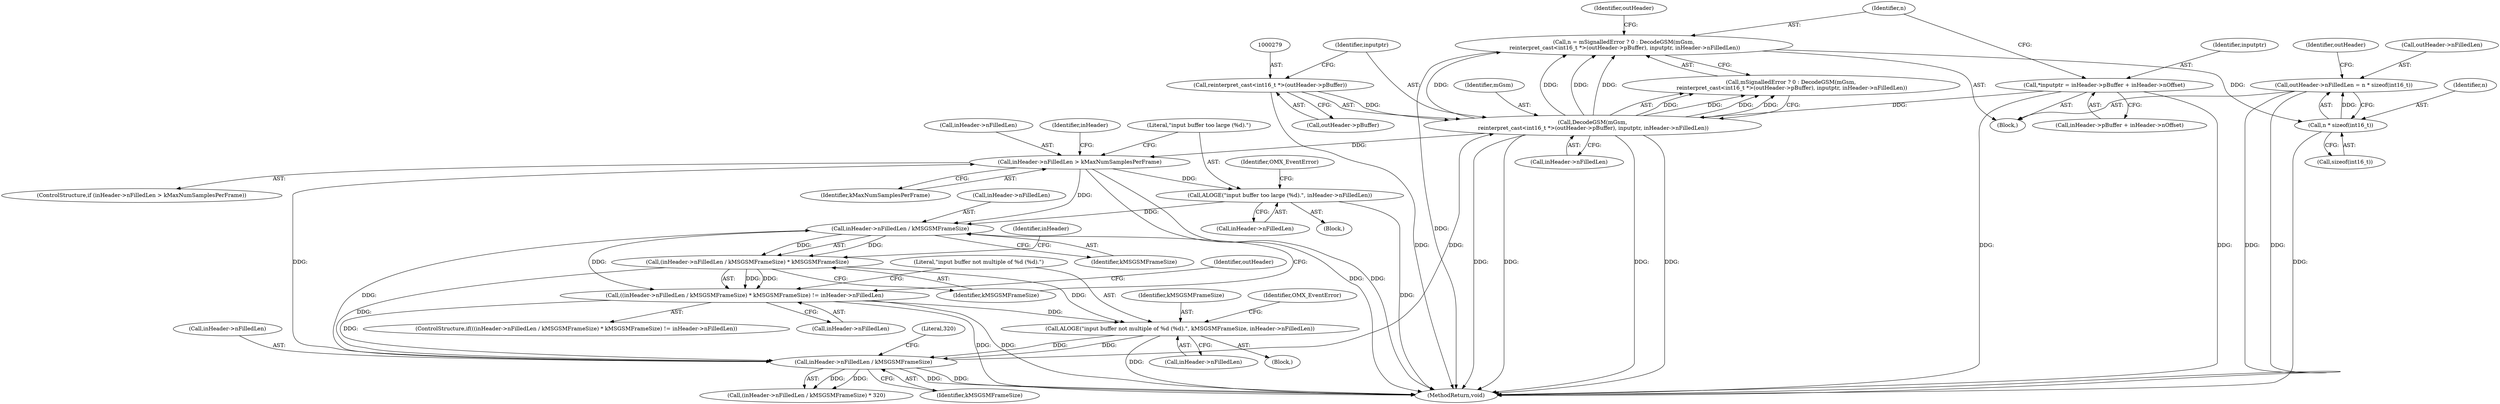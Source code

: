 digraph "0_Android_7cea5cb64b83d690fe02bc210bbdf08f5a87636f_0@API" {
"1000299" [label="(Call,outHeader->nFilledLen = n * sizeof(int16_t))"];
"1000303" [label="(Call,n * sizeof(int16_t))"];
"1000271" [label="(Call,n = mSignalledError ? 0 : DecodeGSM(mGsm,\n reinterpret_cast<int16_t *>(outHeader->pBuffer), inputptr, inHeader->nFilledLen))"];
"1000276" [label="(Call,DecodeGSM(mGsm,\n reinterpret_cast<int16_t *>(outHeader->pBuffer), inputptr, inHeader->nFilledLen))"];
"1000278" [label="(Call,reinterpret_cast<int16_t *>(outHeader->pBuffer))"];
"1000261" [label="(Call,*inputptr = inHeader->pBuffer + inHeader->nOffset)"];
"1000236" [label="(Call,inHeader->nFilledLen / kMSGSMFrameSize)"];
"1000216" [label="(Call,ALOGE(\"input buffer not multiple of %d (%d).\", kMSGSMFrameSize, inHeader->nFilledLen))"];
"1000205" [label="(Call,(inHeader->nFilledLen / kMSGSMFrameSize) * kMSGSMFrameSize)"];
"1000206" [label="(Call,inHeader->nFilledLen / kMSGSMFrameSize)"];
"1000184" [label="(Call,inHeader->nFilledLen > kMaxNumSamplesPerFrame)"];
"1000190" [label="(Call,ALOGE(\"input buffer too large (%d).\", inHeader->nFilledLen))"];
"1000204" [label="(Call,((inHeader->nFilledLen / kMSGSMFrameSize) * kMSGSMFrameSize) != inHeader->nFilledLen)"];
"1000283" [label="(Identifier,inputptr)"];
"1000241" [label="(Literal,320)"];
"1000206" [label="(Call,inHeader->nFilledLen / kMSGSMFrameSize)"];
"1000223" [label="(Identifier,OMX_EventError)"];
"1000204" [label="(Call,((inHeader->nFilledLen / kMSGSMFrameSize) * kMSGSMFrameSize) != inHeader->nFilledLen)"];
"1000208" [label="(Identifier,inHeader)"];
"1000342" [label="(MethodReturn,void)"];
"1000236" [label="(Call,inHeader->nFilledLen / kMSGSMFrameSize)"];
"1000185" [label="(Call,inHeader->nFilledLen)"];
"1000277" [label="(Identifier,mGsm)"];
"1000211" [label="(Identifier,kMSGSMFrameSize)"];
"1000124" [label="(Block,)"];
"1000216" [label="(Call,ALOGE(\"input buffer not multiple of %d (%d).\", kMSGSMFrameSize, inHeader->nFilledLen))"];
"1000276" [label="(Call,DecodeGSM(mGsm,\n reinterpret_cast<int16_t *>(outHeader->pBuffer), inputptr, inHeader->nFilledLen))"];
"1000233" [label="(Identifier,outHeader)"];
"1000183" [label="(ControlStructure,if (inHeader->nFilledLen > kMaxNumSamplesPerFrame))"];
"1000305" [label="(Call,sizeof(int16_t))"];
"1000218" [label="(Identifier,kMSGSMFrameSize)"];
"1000299" [label="(Call,outHeader->nFilledLen = n * sizeof(int16_t))"];
"1000196" [label="(Identifier,OMX_EventError)"];
"1000303" [label="(Call,n * sizeof(int16_t))"];
"1000235" [label="(Call,(inHeader->nFilledLen / kMSGSMFrameSize) * 320)"];
"1000271" [label="(Call,n = mSignalledError ? 0 : DecodeGSM(mGsm,\n reinterpret_cast<int16_t *>(outHeader->pBuffer), inputptr, inHeader->nFilledLen))"];
"1000219" [label="(Call,inHeader->nFilledLen)"];
"1000215" [label="(Block,)"];
"1000263" [label="(Call,inHeader->pBuffer + inHeader->nOffset)"];
"1000304" [label="(Identifier,n)"];
"1000205" [label="(Call,(inHeader->nFilledLen / kMSGSMFrameSize) * kMSGSMFrameSize)"];
"1000261" [label="(Call,*inputptr = inHeader->pBuffer + inHeader->nOffset)"];
"1000284" [label="(Call,inHeader->nFilledLen)"];
"1000280" [label="(Call,outHeader->pBuffer)"];
"1000212" [label="(Call,inHeader->nFilledLen)"];
"1000273" [label="(Call,mSignalledError ? 0 : DecodeGSM(mGsm,\n reinterpret_cast<int16_t *>(outHeader->pBuffer), inputptr, inHeader->nFilledLen))"];
"1000188" [label="(Identifier,kMaxNumSamplesPerFrame)"];
"1000210" [label="(Identifier,kMSGSMFrameSize)"];
"1000237" [label="(Call,inHeader->nFilledLen)"];
"1000184" [label="(Call,inHeader->nFilledLen > kMaxNumSamplesPerFrame)"];
"1000262" [label="(Identifier,inputptr)"];
"1000217" [label="(Literal,\"input buffer not multiple of %d (%d).\")"];
"1000213" [label="(Identifier,inHeader)"];
"1000203" [label="(ControlStructure,if(((inHeader->nFilledLen / kMSGSMFrameSize) * kMSGSMFrameSize) != inHeader->nFilledLen))"];
"1000272" [label="(Identifier,n)"];
"1000189" [label="(Block,)"];
"1000240" [label="(Identifier,kMSGSMFrameSize)"];
"1000191" [label="(Literal,\"input buffer too large (%d).\")"];
"1000300" [label="(Call,outHeader->nFilledLen)"];
"1000309" [label="(Identifier,outHeader)"];
"1000190" [label="(Call,ALOGE(\"input buffer too large (%d).\", inHeader->nFilledLen))"];
"1000192" [label="(Call,inHeader->nFilledLen)"];
"1000207" [label="(Call,inHeader->nFilledLen)"];
"1000278" [label="(Call,reinterpret_cast<int16_t *>(outHeader->pBuffer))"];
"1000289" [label="(Identifier,outHeader)"];
"1000299" -> "1000124"  [label="AST: "];
"1000299" -> "1000303"  [label="CFG: "];
"1000300" -> "1000299"  [label="AST: "];
"1000303" -> "1000299"  [label="AST: "];
"1000309" -> "1000299"  [label="CFG: "];
"1000299" -> "1000342"  [label="DDG: "];
"1000299" -> "1000342"  [label="DDG: "];
"1000303" -> "1000299"  [label="DDG: "];
"1000303" -> "1000305"  [label="CFG: "];
"1000304" -> "1000303"  [label="AST: "];
"1000305" -> "1000303"  [label="AST: "];
"1000303" -> "1000342"  [label="DDG: "];
"1000271" -> "1000303"  [label="DDG: "];
"1000271" -> "1000124"  [label="AST: "];
"1000271" -> "1000273"  [label="CFG: "];
"1000272" -> "1000271"  [label="AST: "];
"1000273" -> "1000271"  [label="AST: "];
"1000289" -> "1000271"  [label="CFG: "];
"1000271" -> "1000342"  [label="DDG: "];
"1000276" -> "1000271"  [label="DDG: "];
"1000276" -> "1000271"  [label="DDG: "];
"1000276" -> "1000271"  [label="DDG: "];
"1000276" -> "1000271"  [label="DDG: "];
"1000276" -> "1000273"  [label="AST: "];
"1000276" -> "1000284"  [label="CFG: "];
"1000277" -> "1000276"  [label="AST: "];
"1000278" -> "1000276"  [label="AST: "];
"1000283" -> "1000276"  [label="AST: "];
"1000284" -> "1000276"  [label="AST: "];
"1000273" -> "1000276"  [label="CFG: "];
"1000276" -> "1000342"  [label="DDG: "];
"1000276" -> "1000342"  [label="DDG: "];
"1000276" -> "1000342"  [label="DDG: "];
"1000276" -> "1000342"  [label="DDG: "];
"1000276" -> "1000184"  [label="DDG: "];
"1000276" -> "1000273"  [label="DDG: "];
"1000276" -> "1000273"  [label="DDG: "];
"1000276" -> "1000273"  [label="DDG: "];
"1000276" -> "1000273"  [label="DDG: "];
"1000278" -> "1000276"  [label="DDG: "];
"1000261" -> "1000276"  [label="DDG: "];
"1000236" -> "1000276"  [label="DDG: "];
"1000278" -> "1000280"  [label="CFG: "];
"1000279" -> "1000278"  [label="AST: "];
"1000280" -> "1000278"  [label="AST: "];
"1000283" -> "1000278"  [label="CFG: "];
"1000278" -> "1000342"  [label="DDG: "];
"1000261" -> "1000124"  [label="AST: "];
"1000261" -> "1000263"  [label="CFG: "];
"1000262" -> "1000261"  [label="AST: "];
"1000263" -> "1000261"  [label="AST: "];
"1000272" -> "1000261"  [label="CFG: "];
"1000261" -> "1000342"  [label="DDG: "];
"1000261" -> "1000342"  [label="DDG: "];
"1000236" -> "1000235"  [label="AST: "];
"1000236" -> "1000240"  [label="CFG: "];
"1000237" -> "1000236"  [label="AST: "];
"1000240" -> "1000236"  [label="AST: "];
"1000241" -> "1000236"  [label="CFG: "];
"1000236" -> "1000342"  [label="DDG: "];
"1000236" -> "1000342"  [label="DDG: "];
"1000236" -> "1000184"  [label="DDG: "];
"1000236" -> "1000206"  [label="DDG: "];
"1000236" -> "1000235"  [label="DDG: "];
"1000236" -> "1000235"  [label="DDG: "];
"1000216" -> "1000236"  [label="DDG: "];
"1000216" -> "1000236"  [label="DDG: "];
"1000204" -> "1000236"  [label="DDG: "];
"1000205" -> "1000236"  [label="DDG: "];
"1000216" -> "1000215"  [label="AST: "];
"1000216" -> "1000219"  [label="CFG: "];
"1000217" -> "1000216"  [label="AST: "];
"1000218" -> "1000216"  [label="AST: "];
"1000219" -> "1000216"  [label="AST: "];
"1000223" -> "1000216"  [label="CFG: "];
"1000216" -> "1000342"  [label="DDG: "];
"1000205" -> "1000216"  [label="DDG: "];
"1000204" -> "1000216"  [label="DDG: "];
"1000205" -> "1000204"  [label="AST: "];
"1000205" -> "1000211"  [label="CFG: "];
"1000206" -> "1000205"  [label="AST: "];
"1000211" -> "1000205"  [label="AST: "];
"1000213" -> "1000205"  [label="CFG: "];
"1000205" -> "1000204"  [label="DDG: "];
"1000205" -> "1000204"  [label="DDG: "];
"1000206" -> "1000205"  [label="DDG: "];
"1000206" -> "1000205"  [label="DDG: "];
"1000206" -> "1000210"  [label="CFG: "];
"1000207" -> "1000206"  [label="AST: "];
"1000210" -> "1000206"  [label="AST: "];
"1000211" -> "1000206"  [label="CFG: "];
"1000184" -> "1000206"  [label="DDG: "];
"1000190" -> "1000206"  [label="DDG: "];
"1000206" -> "1000204"  [label="DDG: "];
"1000184" -> "1000183"  [label="AST: "];
"1000184" -> "1000188"  [label="CFG: "];
"1000185" -> "1000184"  [label="AST: "];
"1000188" -> "1000184"  [label="AST: "];
"1000191" -> "1000184"  [label="CFG: "];
"1000208" -> "1000184"  [label="CFG: "];
"1000184" -> "1000342"  [label="DDG: "];
"1000184" -> "1000342"  [label="DDG: "];
"1000184" -> "1000190"  [label="DDG: "];
"1000190" -> "1000189"  [label="AST: "];
"1000190" -> "1000192"  [label="CFG: "];
"1000191" -> "1000190"  [label="AST: "];
"1000192" -> "1000190"  [label="AST: "];
"1000196" -> "1000190"  [label="CFG: "];
"1000190" -> "1000342"  [label="DDG: "];
"1000204" -> "1000203"  [label="AST: "];
"1000204" -> "1000212"  [label="CFG: "];
"1000212" -> "1000204"  [label="AST: "];
"1000217" -> "1000204"  [label="CFG: "];
"1000233" -> "1000204"  [label="CFG: "];
"1000204" -> "1000342"  [label="DDG: "];
"1000204" -> "1000342"  [label="DDG: "];
}
